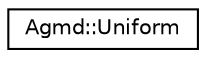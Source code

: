 digraph "Graphical Class Hierarchy"
{
  edge [fontname="Helvetica",fontsize="10",labelfontname="Helvetica",labelfontsize="10"];
  node [fontname="Helvetica",fontsize="10",shape=record];
  rankdir="LR";
  Node1 [label="Agmd::Uniform",height=0.2,width=0.4,color="black", fillcolor="white", style="filled",URL="$struct_agmd_1_1_uniform.html"];
}
